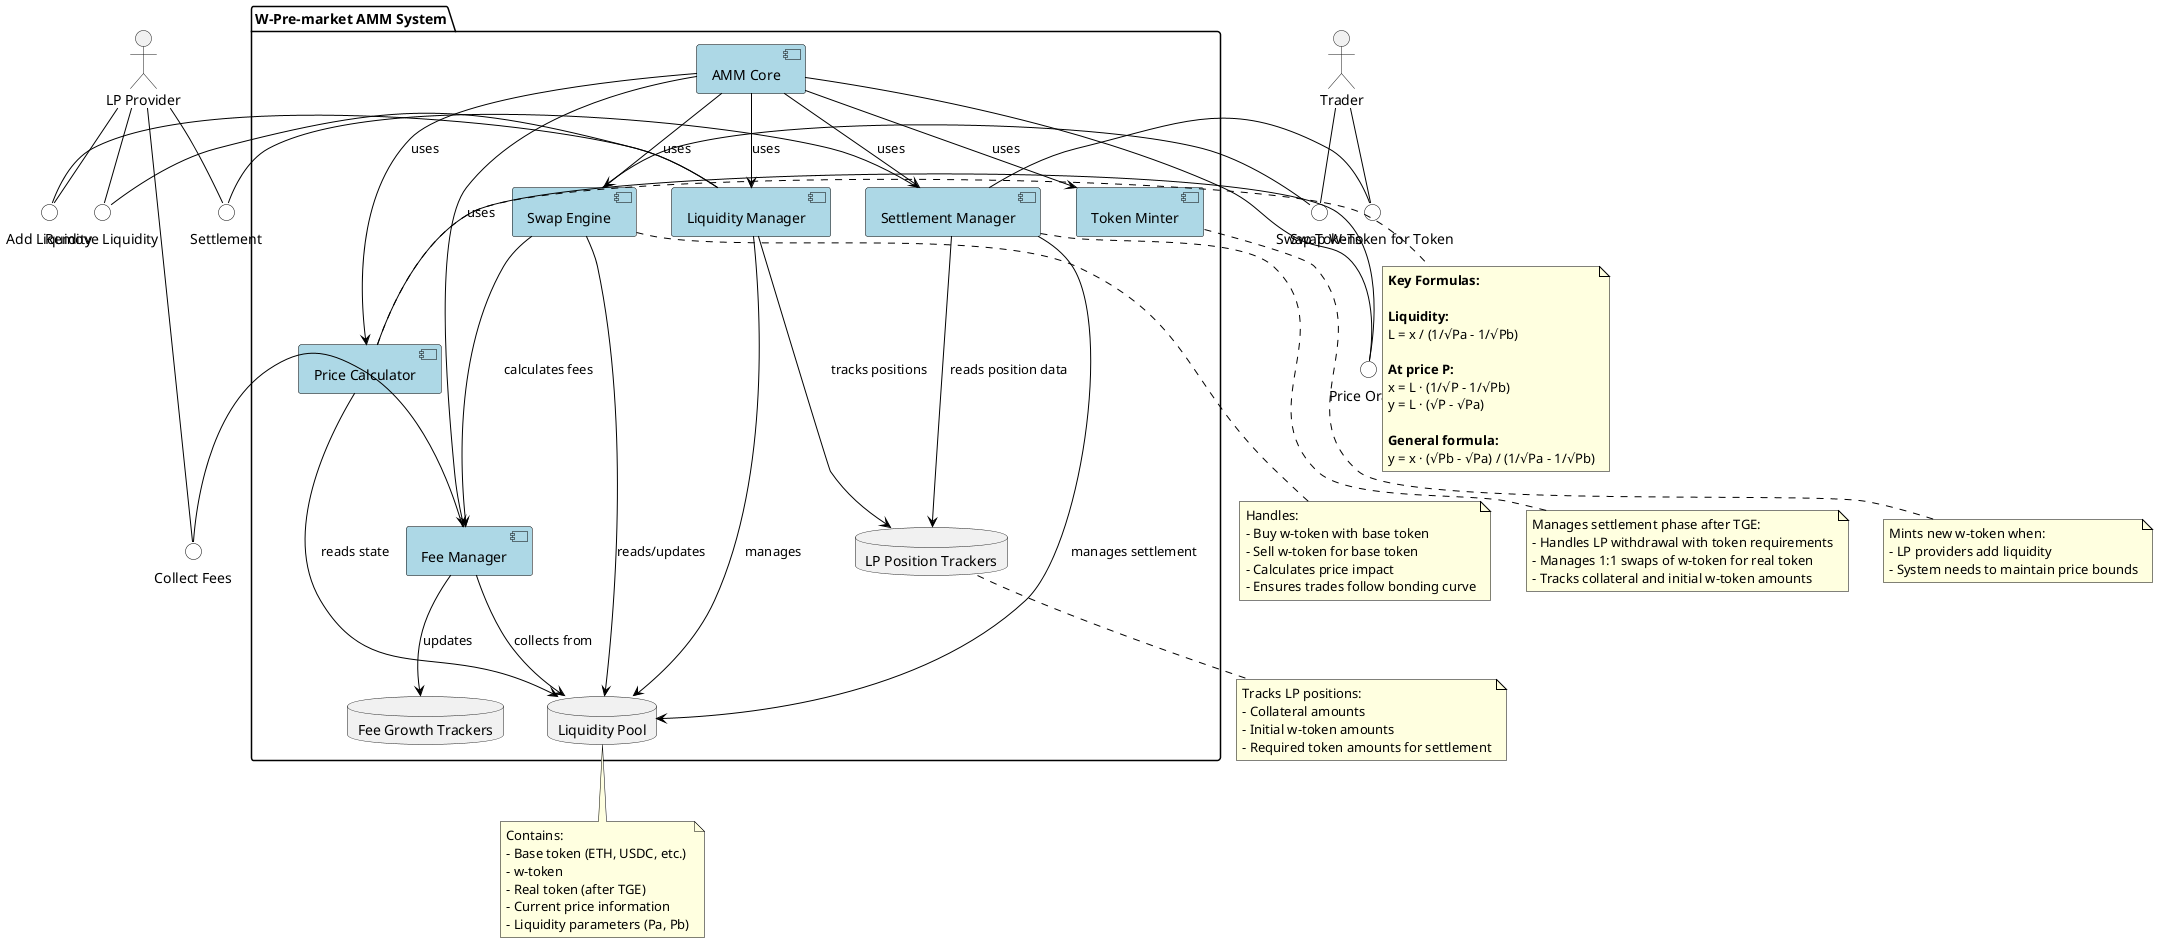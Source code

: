@startuml W-Pre-market AMM Component Diagram

' Style
skinparam component {
    BackgroundColor LightBlue
    BorderColor Black
    ArrowColor Black
}

skinparam interface {
    BackgroundColor White
    BorderColor Black
}

skinparam note {
    BackgroundColor LightYellow
    BorderColor Black
}

' Components
package "W-Pre-market AMM System" {
    component [AMM Core] as Core
    component [Price Calculator] as Calculator
    component [Token Minter] as Minter
    component [Liquidity Manager] as LiquidityManager
    component [Swap Engine] as SwapEngine
    component [Fee Manager] as FeeManager
    component [Settlement Manager] as SettlementManager
    database "Liquidity Pool" as Pool
    database "Fee Growth Trackers" as FeeTrackers
    database "LP Position Trackers" as LPTrackers
}

' External actors
actor "LP Provider" as LPProvider
actor "Trader" as Trader

' Interfaces
interface "Add Liquidity" as IAddLiquidity
interface "Remove Liquidity" as IRemoveLiquidity
interface "Swap Tokens" as ISwap
interface "Price Oracle" as IPriceOracle
interface "Collect Fees" as ICollectFees
interface "Settlement" as ISettlement
interface "Swap W-Token for Token" as ISwapForToken

' Connections
LPProvider -- IAddLiquidity
LPProvider -- IRemoveLiquidity
LPProvider -- ICollectFees
LPProvider -- ISettlement
Trader -- ISwap
Trader -- ISwapForToken
Core -- IPriceOracle

IAddLiquidity - LiquidityManager
IRemoveLiquidity - LiquidityManager
ICollectFees - FeeManager
ISwap - SwapEngine
IPriceOracle - Calculator
ISettlement - SettlementManager
ISwapForToken - SettlementManager

Core --> Calculator : uses
Core --> Minter : uses
Core --> LiquidityManager : uses
Core --> SwapEngine : uses
Core --> FeeManager : uses
Core --> SettlementManager : uses
LiquidityManager --> Pool : manages
LiquidityManager --> LPTrackers : tracks positions
SwapEngine --> Pool : reads/updates
SwapEngine --> FeeManager : calculates fees
FeeManager --> FeeTrackers : updates
FeeManager --> Pool : collects from
Calculator --> Pool : reads state
SettlementManager --> Pool : manages settlement
SettlementManager --> LPTrackers : reads position data

' Notes with formulas
note right of Calculator
  <b>Key Formulas:</b>
  
  <b>Liquidity:</b>
  L = x / (1/√Pa - 1/√Pb)
  
  <b>At price P:</b>
  x = L · (1/√P - 1/√Pb)
  y = L · (√P - √Pa)
  
  <b>General formula:</b>
  y = x · (√Pb - √Pa) / (1/√Pa - 1/√Pb)
end note

note bottom of Pool
  Contains:
  - Base token (ETH, USDC, etc.)
  - w-token
  - Real token (after TGE)
  - Current price information
  - Liquidity parameters (Pa, Pb)
end note

note bottom of Minter
  Mints new w-token when:
  - LP providers add liquidity
  - System needs to maintain price bounds
end note

note bottom of SwapEngine
  Handles:
  - Buy w-token with base token
  - Sell w-token for base token
  - Calculates price impact
  - Ensures trades follow bonding curve
end note

note bottom of SettlementManager
  Manages settlement phase after TGE:
  - Handles LP withdrawal with token requirements
  - Manages 1:1 swaps of w-token for real token
  - Tracks collateral and initial w-token amounts
end note

note bottom of LPTrackers
  Tracks LP positions:
  - Collateral amounts
  - Initial w-token amounts
  - Required token amounts for settlement
end note

@enduml 